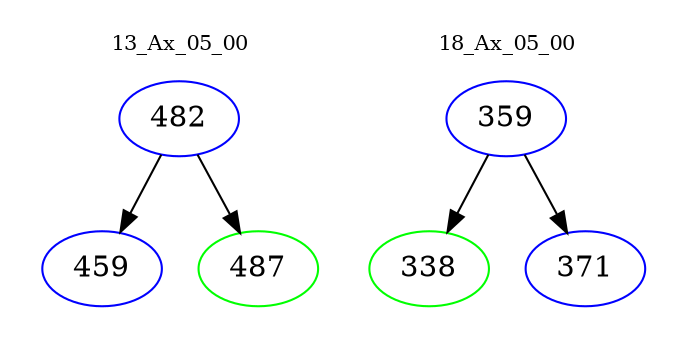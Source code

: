 digraph{
subgraph cluster_0 {
color = white
label = "13_Ax_05_00";
fontsize=10;
T0_482 [label="482", color="blue"]
T0_482 -> T0_459 [color="black"]
T0_459 [label="459", color="blue"]
T0_482 -> T0_487 [color="black"]
T0_487 [label="487", color="green"]
}
subgraph cluster_1 {
color = white
label = "18_Ax_05_00";
fontsize=10;
T1_359 [label="359", color="blue"]
T1_359 -> T1_338 [color="black"]
T1_338 [label="338", color="green"]
T1_359 -> T1_371 [color="black"]
T1_371 [label="371", color="blue"]
}
}
